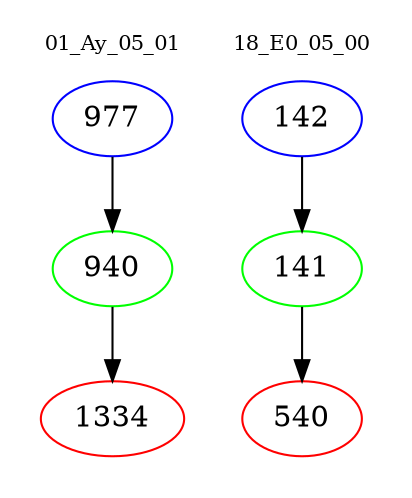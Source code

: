 digraph{
subgraph cluster_0 {
color = white
label = "01_Ay_05_01";
fontsize=10;
T0_977 [label="977", color="blue"]
T0_977 -> T0_940 [color="black"]
T0_940 [label="940", color="green"]
T0_940 -> T0_1334 [color="black"]
T0_1334 [label="1334", color="red"]
}
subgraph cluster_1 {
color = white
label = "18_E0_05_00";
fontsize=10;
T1_142 [label="142", color="blue"]
T1_142 -> T1_141 [color="black"]
T1_141 [label="141", color="green"]
T1_141 -> T1_540 [color="black"]
T1_540 [label="540", color="red"]
}
}
